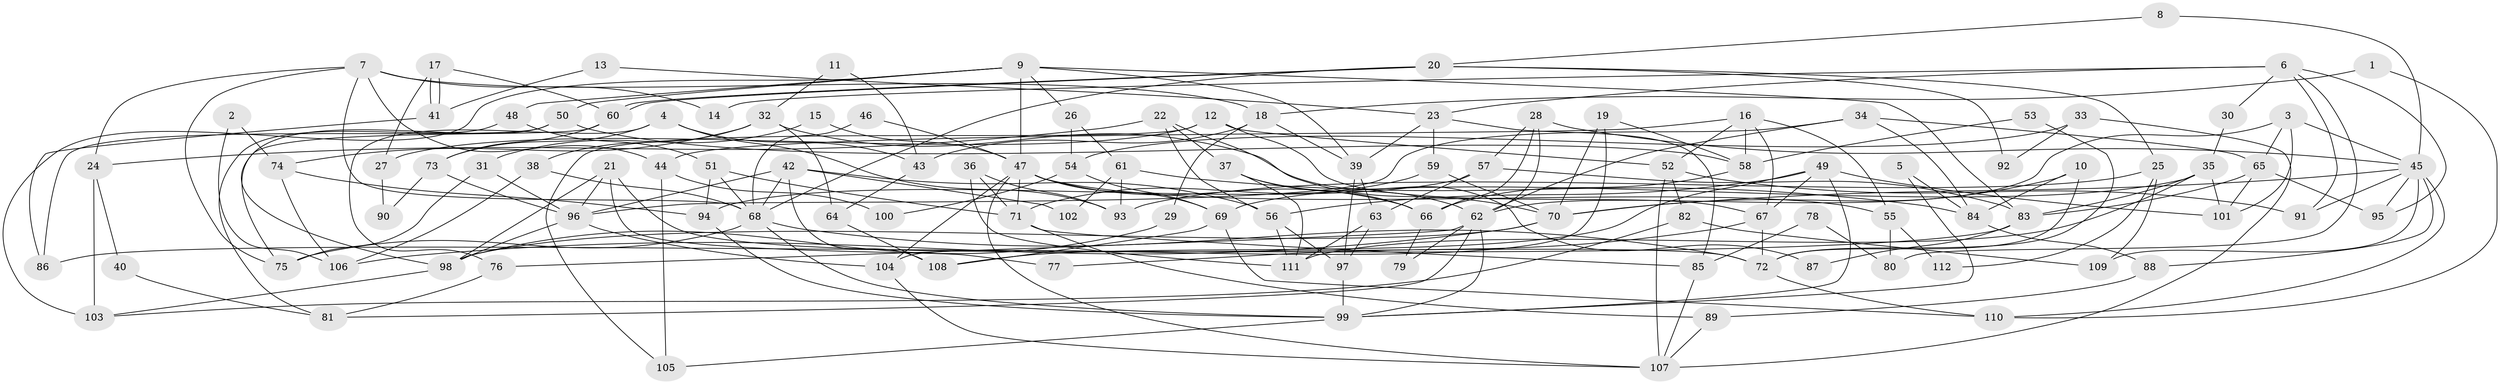 // coarse degree distribution, {4: 0.17142857142857143, 2: 0.14285714285714285, 10: 0.014285714285714285, 6: 0.18571428571428572, 7: 0.08571428571428572, 5: 0.14285714285714285, 8: 0.07142857142857142, 3: 0.14285714285714285, 12: 0.014285714285714285, 13: 0.014285714285714285, 9: 0.014285714285714285}
// Generated by graph-tools (version 1.1) at 2025/52/02/27/25 19:52:08]
// undirected, 112 vertices, 224 edges
graph export_dot {
graph [start="1"]
  node [color=gray90,style=filled];
  1;
  2;
  3;
  4;
  5;
  6;
  7;
  8;
  9;
  10;
  11;
  12;
  13;
  14;
  15;
  16;
  17;
  18;
  19;
  20;
  21;
  22;
  23;
  24;
  25;
  26;
  27;
  28;
  29;
  30;
  31;
  32;
  33;
  34;
  35;
  36;
  37;
  38;
  39;
  40;
  41;
  42;
  43;
  44;
  45;
  46;
  47;
  48;
  49;
  50;
  51;
  52;
  53;
  54;
  55;
  56;
  57;
  58;
  59;
  60;
  61;
  62;
  63;
  64;
  65;
  66;
  67;
  68;
  69;
  70;
  71;
  72;
  73;
  74;
  75;
  76;
  77;
  78;
  79;
  80;
  81;
  82;
  83;
  84;
  85;
  86;
  87;
  88;
  89;
  90;
  91;
  92;
  93;
  94;
  95;
  96;
  97;
  98;
  99;
  100;
  101;
  102;
  103;
  104;
  105;
  106;
  107;
  108;
  109;
  110;
  111;
  112;
  1 -- 18;
  1 -- 110;
  2 -- 74;
  2 -- 106;
  3 -- 101;
  3 -- 45;
  3 -- 62;
  3 -- 65;
  4 -- 93;
  4 -- 73;
  4 -- 43;
  4 -- 76;
  5 -- 99;
  5 -- 84;
  6 -- 95;
  6 -- 23;
  6 -- 14;
  6 -- 30;
  6 -- 80;
  6 -- 91;
  7 -- 24;
  7 -- 68;
  7 -- 14;
  7 -- 18;
  7 -- 44;
  7 -- 75;
  8 -- 20;
  8 -- 45;
  9 -- 83;
  9 -- 39;
  9 -- 26;
  9 -- 47;
  9 -- 48;
  9 -- 50;
  9 -- 103;
  10 -- 70;
  10 -- 84;
  10 -- 72;
  11 -- 43;
  11 -- 32;
  12 -- 52;
  12 -- 67;
  12 -- 27;
  12 -- 105;
  13 -- 23;
  13 -- 41;
  15 -- 47;
  15 -- 31;
  16 -- 52;
  16 -- 67;
  16 -- 44;
  16 -- 55;
  16 -- 58;
  17 -- 60;
  17 -- 41;
  17 -- 41;
  17 -- 27;
  18 -- 39;
  18 -- 29;
  18 -- 43;
  19 -- 104;
  19 -- 70;
  19 -- 58;
  20 -- 68;
  20 -- 60;
  20 -- 60;
  20 -- 25;
  20 -- 92;
  21 -- 72;
  21 -- 96;
  21 -- 77;
  21 -- 98;
  22 -- 37;
  22 -- 56;
  22 -- 24;
  22 -- 87;
  23 -- 39;
  23 -- 59;
  23 -- 85;
  24 -- 103;
  24 -- 40;
  25 -- 109;
  25 -- 93;
  25 -- 112;
  26 -- 61;
  26 -- 54;
  27 -- 90;
  28 -- 62;
  28 -- 45;
  28 -- 57;
  28 -- 66;
  29 -- 98;
  30 -- 35;
  31 -- 96;
  31 -- 75;
  32 -- 64;
  32 -- 38;
  32 -- 70;
  32 -- 74;
  33 -- 54;
  33 -- 107;
  33 -- 92;
  34 -- 62;
  34 -- 96;
  34 -- 65;
  34 -- 84;
  35 -- 111;
  35 -- 69;
  35 -- 83;
  35 -- 101;
  36 -- 71;
  36 -- 111;
  36 -- 93;
  37 -- 62;
  37 -- 66;
  37 -- 111;
  38 -- 106;
  38 -- 68;
  39 -- 97;
  39 -- 63;
  40 -- 81;
  41 -- 86;
  42 -- 68;
  42 -- 56;
  42 -- 96;
  42 -- 102;
  42 -- 108;
  43 -- 64;
  44 -- 100;
  44 -- 105;
  45 -- 70;
  45 -- 110;
  45 -- 88;
  45 -- 91;
  45 -- 95;
  45 -- 109;
  46 -- 47;
  46 -- 68;
  47 -- 66;
  47 -- 55;
  47 -- 69;
  47 -- 71;
  47 -- 104;
  47 -- 107;
  48 -- 51;
  48 -- 81;
  49 -- 101;
  49 -- 99;
  49 -- 56;
  49 -- 67;
  49 -- 108;
  50 -- 58;
  50 -- 86;
  50 -- 98;
  51 -- 71;
  51 -- 94;
  51 -- 68;
  52 -- 107;
  52 -- 91;
  52 -- 82;
  53 -- 72;
  53 -- 58;
  54 -- 69;
  54 -- 100;
  55 -- 80;
  55 -- 112;
  56 -- 97;
  56 -- 111;
  57 -- 83;
  57 -- 63;
  57 -- 94;
  58 -- 66;
  59 -- 71;
  59 -- 70;
  60 -- 75;
  60 -- 73;
  61 -- 84;
  61 -- 93;
  61 -- 102;
  62 -- 76;
  62 -- 79;
  62 -- 81;
  62 -- 99;
  63 -- 111;
  63 -- 97;
  64 -- 108;
  65 -- 83;
  65 -- 95;
  65 -- 101;
  66 -- 79;
  67 -- 72;
  67 -- 77;
  68 -- 99;
  68 -- 72;
  68 -- 75;
  69 -- 108;
  69 -- 110;
  70 -- 98;
  70 -- 106;
  71 -- 85;
  71 -- 89;
  72 -- 110;
  73 -- 96;
  73 -- 90;
  74 -- 94;
  74 -- 106;
  76 -- 81;
  78 -- 80;
  78 -- 85;
  82 -- 103;
  82 -- 109;
  83 -- 86;
  83 -- 87;
  84 -- 88;
  85 -- 107;
  88 -- 89;
  89 -- 107;
  94 -- 99;
  96 -- 98;
  96 -- 104;
  97 -- 99;
  98 -- 103;
  99 -- 105;
  104 -- 107;
}

